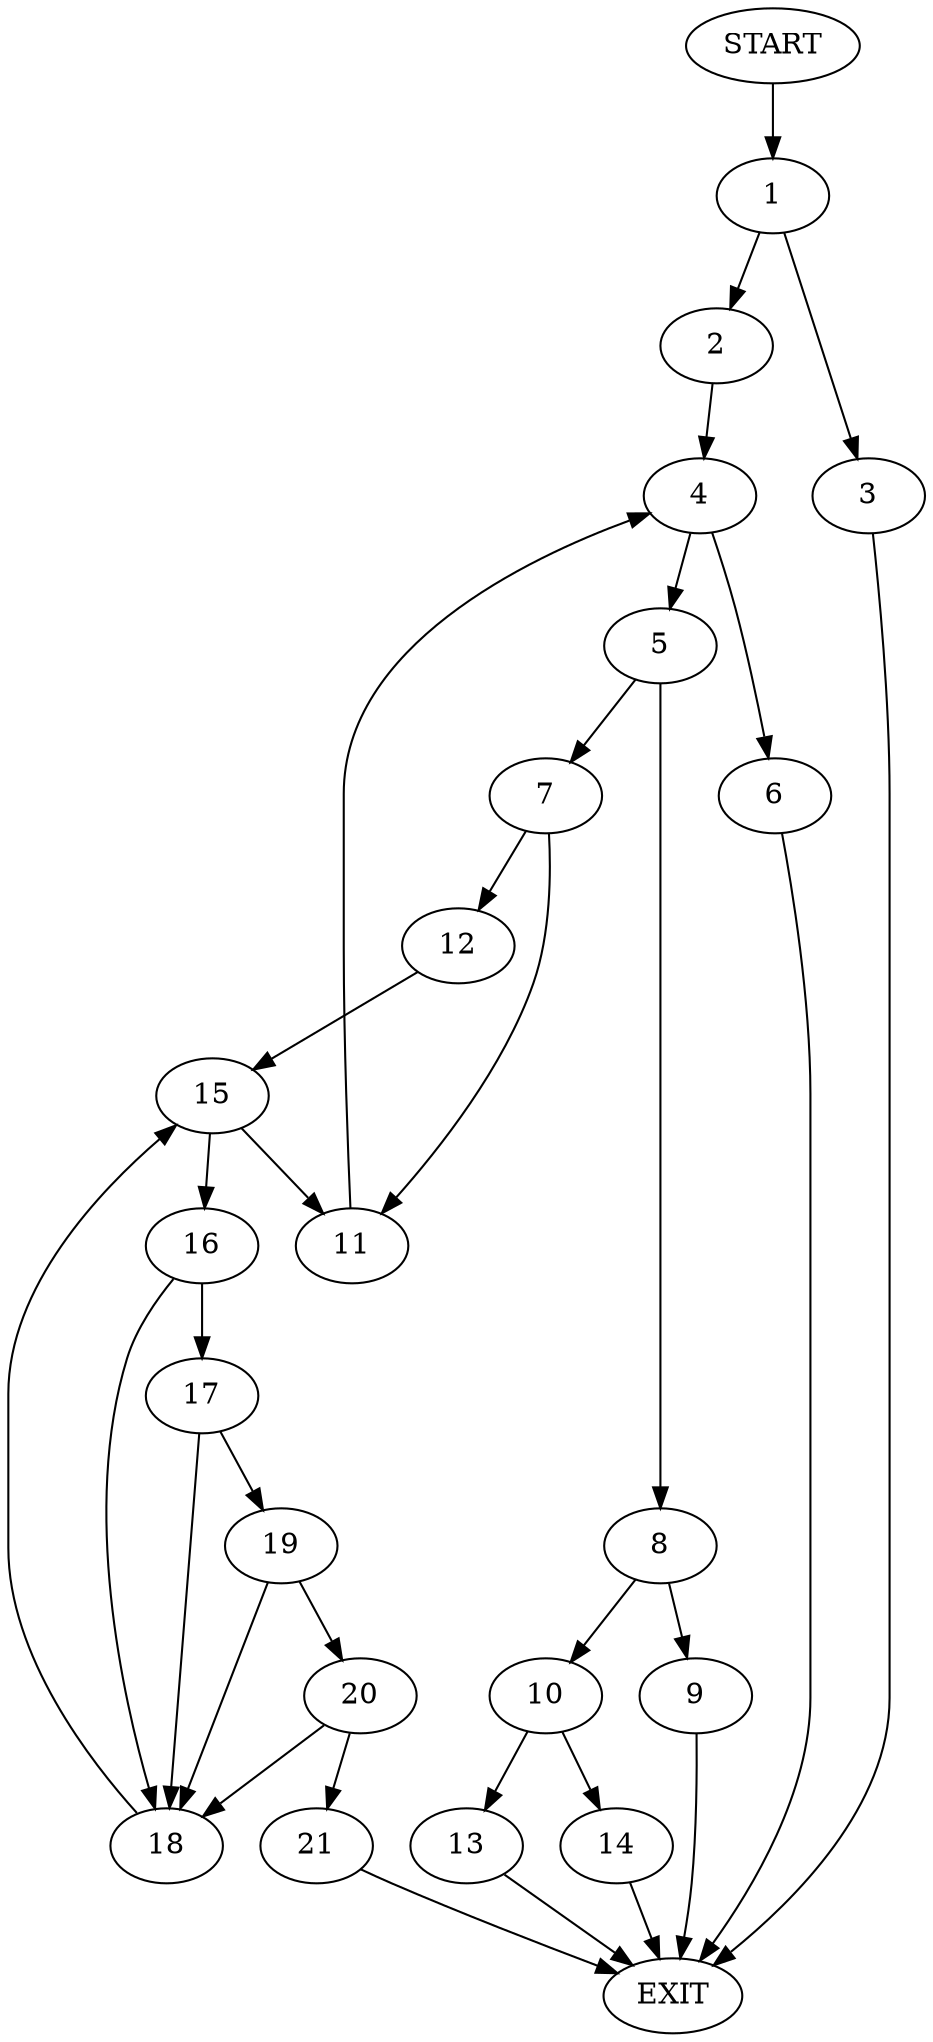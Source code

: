 digraph {
0 [label="START"]
22 [label="EXIT"]
0 -> 1
1 -> 2
1 -> 3
2 -> 4
3 -> 22
4 -> 5
4 -> 6
6 -> 22
5 -> 7
5 -> 8
8 -> 9
8 -> 10
7 -> 11
7 -> 12
9 -> 22
10 -> 13
10 -> 14
14 -> 22
13 -> 22
12 -> 15
11 -> 4
15 -> 11
15 -> 16
16 -> 17
16 -> 18
17 -> 18
17 -> 19
18 -> 15
19 -> 18
19 -> 20
20 -> 21
20 -> 18
21 -> 22
}
